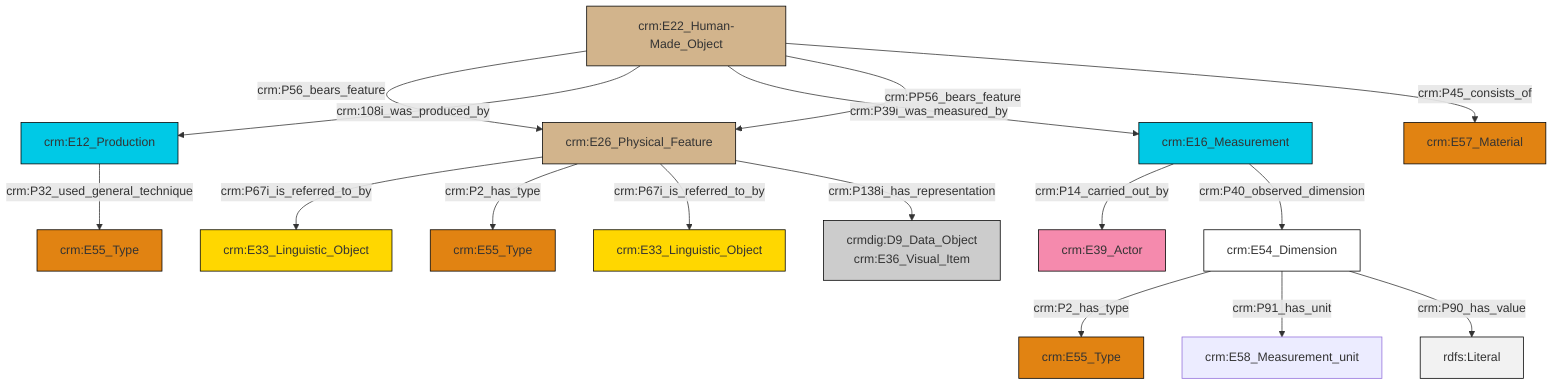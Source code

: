 graph TD
classDef Literal fill:#f2f2f2,stroke:#000000;
classDef CRM_Entity fill:#FFFFFF,stroke:#000000;
classDef Temporal_Entity fill:#00C9E6, stroke:#000000;
classDef Type fill:#E18312, stroke:#000000;
classDef Time-Span fill:#2C9C91, stroke:#000000;
classDef Appellation fill:#FFEB7F, stroke:#000000;
classDef Place fill:#008836, stroke:#000000;
classDef Persistent_Item fill:#B266B2, stroke:#000000;
classDef Conceptual_Object fill:#FFD700, stroke:#000000;
classDef Physical_Thing fill:#D2B48C, stroke:#000000;
classDef Actor fill:#f58aad, stroke:#000000;
classDef PC_Classes fill:#4ce600, stroke:#000000;
classDef Multi fill:#cccccc,stroke:#000000;

2["crm:E16_Measurement"]:::Temporal_Entity -->|crm:P14_carried_out_by| 3["crm:E39_Actor"]:::Actor
4["crm:E22_Human-Made_Object"]:::Physical_Thing -->|crm:P56_bears_feature| 8["crm:E26_Physical_Feature"]:::Physical_Thing
8["crm:E26_Physical_Feature"]:::Physical_Thing -->|crm:P67i_is_referred_to_by| 9["crm:E33_Linguistic_Object"]:::Conceptual_Object
4["crm:E22_Human-Made_Object"]:::Physical_Thing -->|crm:108i_was_produced_by| 0["crm:E12_Production"]:::Temporal_Entity
12["crm:E54_Dimension"]:::CRM_Entity -->|crm:P2_has_type| 13["crm:E55_Type"]:::Type
8["crm:E26_Physical_Feature"]:::Physical_Thing -->|crm:P2_has_type| 15["crm:E55_Type"]:::Type
0["crm:E12_Production"]:::Temporal_Entity -->|crm:P32_used_general_technique| 16["crm:E55_Type"]:::Type
2["crm:E16_Measurement"]:::Temporal_Entity -->|crm:P40_observed_dimension| 12["crm:E54_Dimension"]:::CRM_Entity
4["crm:E22_Human-Made_Object"]:::Physical_Thing -->|crm:P39i_was_measured_by| 2["crm:E16_Measurement"]:::Temporal_Entity
4["crm:E22_Human-Made_Object"]:::Physical_Thing -->|crm:PP56_bears_feature| 8["crm:E26_Physical_Feature"]:::Physical_Thing
12["crm:E54_Dimension"]:::CRM_Entity -->|crm:P91_has_unit| 21["crm:E58_Measurement_unit"]:::Default
4["crm:E22_Human-Made_Object"]:::Physical_Thing -->|crm:P45_consists_of| 6["crm:E57_Material"]:::Type
12["crm:E54_Dimension"]:::CRM_Entity -->|crm:P90_has_value| 29[rdfs:Literal]:::Literal
8["crm:E26_Physical_Feature"]:::Physical_Thing -->|crm:P67i_is_referred_to_by| 23["crm:E33_Linguistic_Object"]:::Conceptual_Object
8["crm:E26_Physical_Feature"]:::Physical_Thing -->|crm:P138i_has_representation| 19["crmdig:D9_Data_Object<br>crm:E36_Visual_Item"]:::Multi